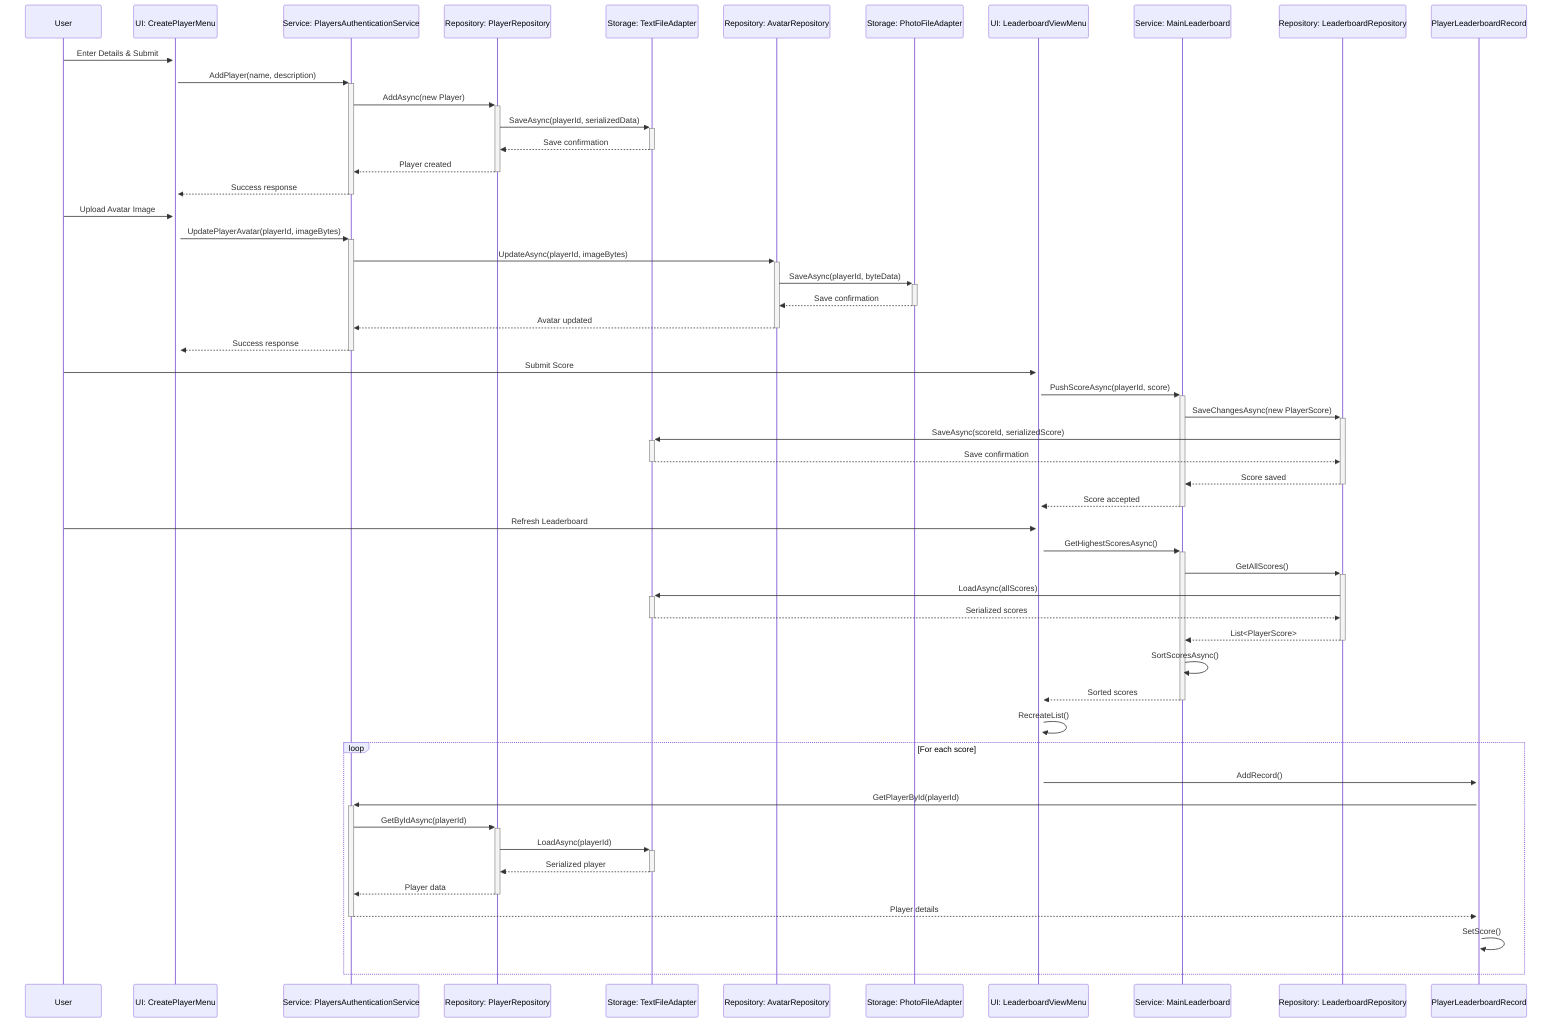 sequenceDiagram
    participant User
    participant CreatePlayerMenu as UI: CreatePlayerMenu
    participant AuthService as Service: PlayersAuthenticationService
    participant PlayerRepo as Repository: PlayerRepository
    participant TextAdapter as Storage: TextFileAdapter
    participant AvatarRepo as Repository: AvatarRepository
    participant PhotoAdapter as Storage: PhotoFileAdapter
    participant LeaderboardUI as UI: LeaderboardViewMenu
    participant LeaderboardService as Service: MainLeaderboard
    participant LeaderboardRepo as Repository: LeaderboardRepository

    User->>+CreatePlayerMenu: Enter Details & Submit
    CreatePlayerMenu->>+AuthService: AddPlayer(name, description)
    AuthService->>+PlayerRepo: AddAsync(new Player)
    PlayerRepo->>+TextAdapter: SaveAsync(playerId, serializedData)
    TextAdapter-->>-PlayerRepo: Save confirmation
    PlayerRepo-->>-AuthService: Player created
    AuthService-->>-CreatePlayerMenu: Success response

    User->>+CreatePlayerMenu: Upload Avatar Image
    CreatePlayerMenu->>+AuthService: UpdatePlayerAvatar(playerId, imageBytes)
    AuthService->>+AvatarRepo: UpdateAsync(playerId, imageBytes)
    AvatarRepo->>+PhotoAdapter: SaveAsync(playerId, byteData)
    PhotoAdapter-->>-AvatarRepo: Save confirmation
    AvatarRepo-->>-AuthService: Avatar updated
    AuthService-->>-CreatePlayerMenu: Success response

    User->>+LeaderboardUI: Submit Score
    LeaderboardUI->>+LeaderboardService: PushScoreAsync(playerId, score)
    LeaderboardService->>+LeaderboardRepo: SaveChangesAsync(new PlayerScore)
    LeaderboardRepo->>+TextAdapter: SaveAsync(scoreId, serializedScore)
    TextAdapter-->>-LeaderboardRepo: Save confirmation
    LeaderboardRepo-->>-LeaderboardService: Score saved
    LeaderboardService-->>-LeaderboardUI: Score accepted

    User->>+LeaderboardUI: Refresh Leaderboard
    LeaderboardUI->>+LeaderboardService: GetHighestScoresAsync()
    LeaderboardService->>+LeaderboardRepo: GetAllScores()
    LeaderboardRepo->>+TextAdapter: LoadAsync(allScores)
    TextAdapter-->>-LeaderboardRepo: Serialized scores
    LeaderboardRepo-->>-LeaderboardService: List<PlayerScore>
    LeaderboardService->>LeaderboardService: SortScoresAsync()
    LeaderboardService-->>-LeaderboardUI: Sorted scores
    
    LeaderboardUI->>LeaderboardUI: RecreateList()
    loop For each score
        LeaderboardUI->>+PlayerLeaderboardRecord: AddRecord()
        PlayerLeaderboardRecord->>+AuthService: GetPlayerById(playerId)
        AuthService->>+PlayerRepo: GetByIdAsync(playerId)
        PlayerRepo->>+TextAdapter: LoadAsync(playerId)
        TextAdapter-->>-PlayerRepo: Serialized player
        PlayerRepo-->>-AuthService: Player data
        AuthService-->>-PlayerLeaderboardRecord: Player details
        PlayerLeaderboardRecord->>PlayerLeaderboardRecord: SetScore()
    end